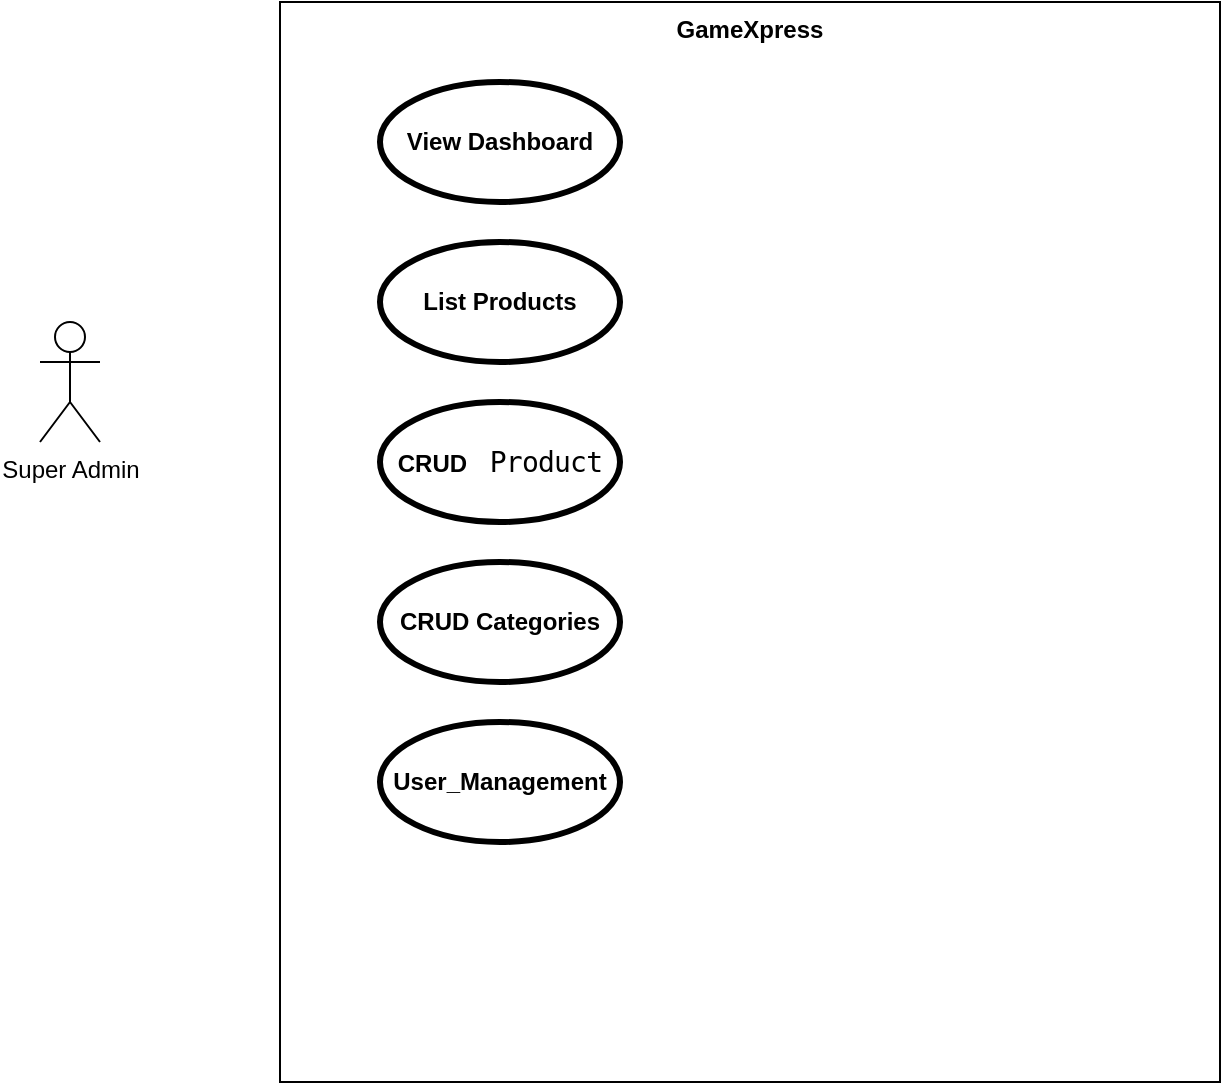 <mxfile>
    <diagram id="uHaD_QlvnoDTso_zVezF" name="Page-1">
        <mxGraphModel dx="1450" dy="1027" grid="1" gridSize="10" guides="1" tooltips="1" connect="1" arrows="1" fold="1" page="1" pageScale="1" pageWidth="1100" pageHeight="850" math="0" shadow="0">
            <root>
                <mxCell id="0"/>
                <mxCell id="1" parent="0"/>
                <mxCell id="5" value="GameXpress" style="shape=rect;html=1;verticalAlign=top;fontStyle=1;whiteSpace=wrap;align=center;" vertex="1" parent="1">
                    <mxGeometry x="330" y="70" width="470" height="540" as="geometry"/>
                </mxCell>
                <mxCell id="6" value="Super Admin" style="shape=umlActor;html=1;verticalLabelPosition=bottom;verticalAlign=top;align=center;" vertex="1" parent="1">
                    <mxGeometry x="210" y="230" width="30" height="60" as="geometry"/>
                </mxCell>
                <mxCell id="8" value="View Dashboard" style="shape=ellipse;html=1;strokeWidth=3;fontStyle=1;whiteSpace=wrap;align=center;perimeter=ellipsePerimeter;" vertex="1" parent="1">
                    <mxGeometry x="380" y="110" width="120" height="60" as="geometry"/>
                </mxCell>
                <mxCell id="10" value="List Products" style="shape=ellipse;html=1;strokeWidth=3;fontStyle=1;whiteSpace=wrap;align=center;perimeter=ellipsePerimeter;" vertex="1" parent="1">
                    <mxGeometry x="380" y="190" width="120" height="60" as="geometry"/>
                </mxCell>
                <mxCell id="11" value="&lt;div style=&quot;text-align: left;&quot;&gt;&lt;span style=&quot;background-color: transparent;&quot;&gt;CRUD&amp;nbsp;&lt;font face=&quot;Fira Code, Fira Mono, Menlo, Consolas, DejaVu Sans Mono, monospace&quot; color=&quot;#395e1e&quot;&gt;&lt;span style=&quot;font-size: 14px; font-weight: 400; letter-spacing: -0.4px; white-space: pre;&quot;&gt;&amp;nbsp;&lt;/span&gt;&lt;/font&gt;&lt;/span&gt;&lt;span style=&quot;background-color: transparent; text-align: center; font-size: 14px; font-weight: 400; letter-spacing: -0.4px; white-space: pre;&quot;&gt;&lt;font face=&quot;Fira Code, Fira Mono, Menlo, Consolas, DejaVu Sans Mono, monospace&quot;&gt;Product&lt;/font&gt;&lt;/span&gt;&lt;/div&gt;" style="shape=ellipse;html=1;strokeWidth=3;fontStyle=1;whiteSpace=wrap;align=center;perimeter=ellipsePerimeter;" vertex="1" parent="1">
                    <mxGeometry x="380" y="270" width="120" height="60" as="geometry"/>
                </mxCell>
                <mxCell id="12" value="CRUD&amp;nbsp;Categories" style="shape=ellipse;html=1;strokeWidth=3;fontStyle=1;whiteSpace=wrap;align=center;perimeter=ellipsePerimeter;" vertex="1" parent="1">
                    <mxGeometry x="380" y="350" width="120" height="60" as="geometry"/>
                </mxCell>
                <mxCell id="13" value="User_Management" style="shape=ellipse;html=1;strokeWidth=3;fontStyle=1;whiteSpace=wrap;align=center;perimeter=ellipsePerimeter;" vertex="1" parent="1">
                    <mxGeometry x="380" y="430" width="120" height="60" as="geometry"/>
                </mxCell>
            </root>
        </mxGraphModel>
    </diagram>
</mxfile>
